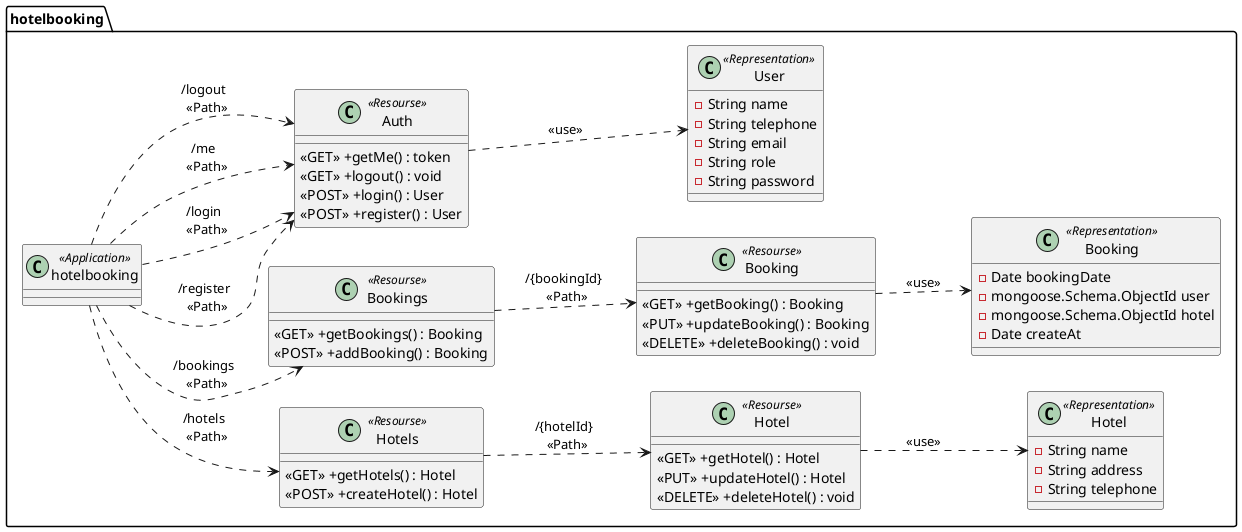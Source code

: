 @startuml diagram_name

package hotelbooking <<Folder>> {
    left to right direction

    '---------------------------------------------- HOTEL ----------------------------------------------'

    class "Hotel" as A
    class "Hotel" as B

    class A << Representation >> {
        -String name
        -String address
        -String telephone
    }

    class B << Resourse >> {
        << GET >> +getHotel() : Hotel
        << PUT >> +updateHotel() : Hotel
        << DELETE >> +deleteHotel() : void
    }

    class Hotels << Resourse >> {
        << GET >> +getHotels() : Hotel
        << POST >> +createHotel() : Hotel
    }

    '---------------------------------------------- BOOKING ----------------------------------------------'

    class "Booking" as A1
    class "Booking" as B1

    class A1 << Representation >> {
        -Date bookingDate
        -mongoose.Schema.ObjectId user
        -mongoose.Schema.ObjectId hotel
        -Date createAt
    }

    class B1 << Resourse >> {
        << GET >> +getBooking() : Booking
        << PUT >> +updateBooking() : Booking
        << DELETE >> +deleteBooking() : void
    }

    class Bookings << Resourse >> {
        << GET >> +getBookings() : Booking
        << POST >> +addBooking() : Booking
    }

    '---------------------------------------------- USER ----------------------------------------------'

    class "User" as A2

    class A2 << Representation >> {
        -String name
        -String telephone
        -String email
        -String role
        -String password
    }

    class Auth << Resourse >> {
        << GET >> +getMe() : token
        << GET >> +logout() : void
        << POST >> +login() : User
        << POST >> +register() : User
    }

    class hotelbooking << Application >>

    hotelbooking ..> Hotels : /hotels \n << Path >>
    Hotels ..> B : /{hotelId} \n << Path >>
    B ..> A : << use >>

    hotelbooking ..> Bookings : /bookings \n << Path >>
    Bookings ..> B1 : /{bookingId} \n << Path >>
    B1 ..> A1 : << use >>

    hotelbooking ..> Auth : /register \n << Path >>
    hotelbooking ..> Auth : /login \n << Path >>
    hotelbooking ..> Auth : /me \n << Path >>
    hotelbooking ..> Auth : /logout \n << Path >>
    Auth ..> A2 : << use >>

}

@enduml
